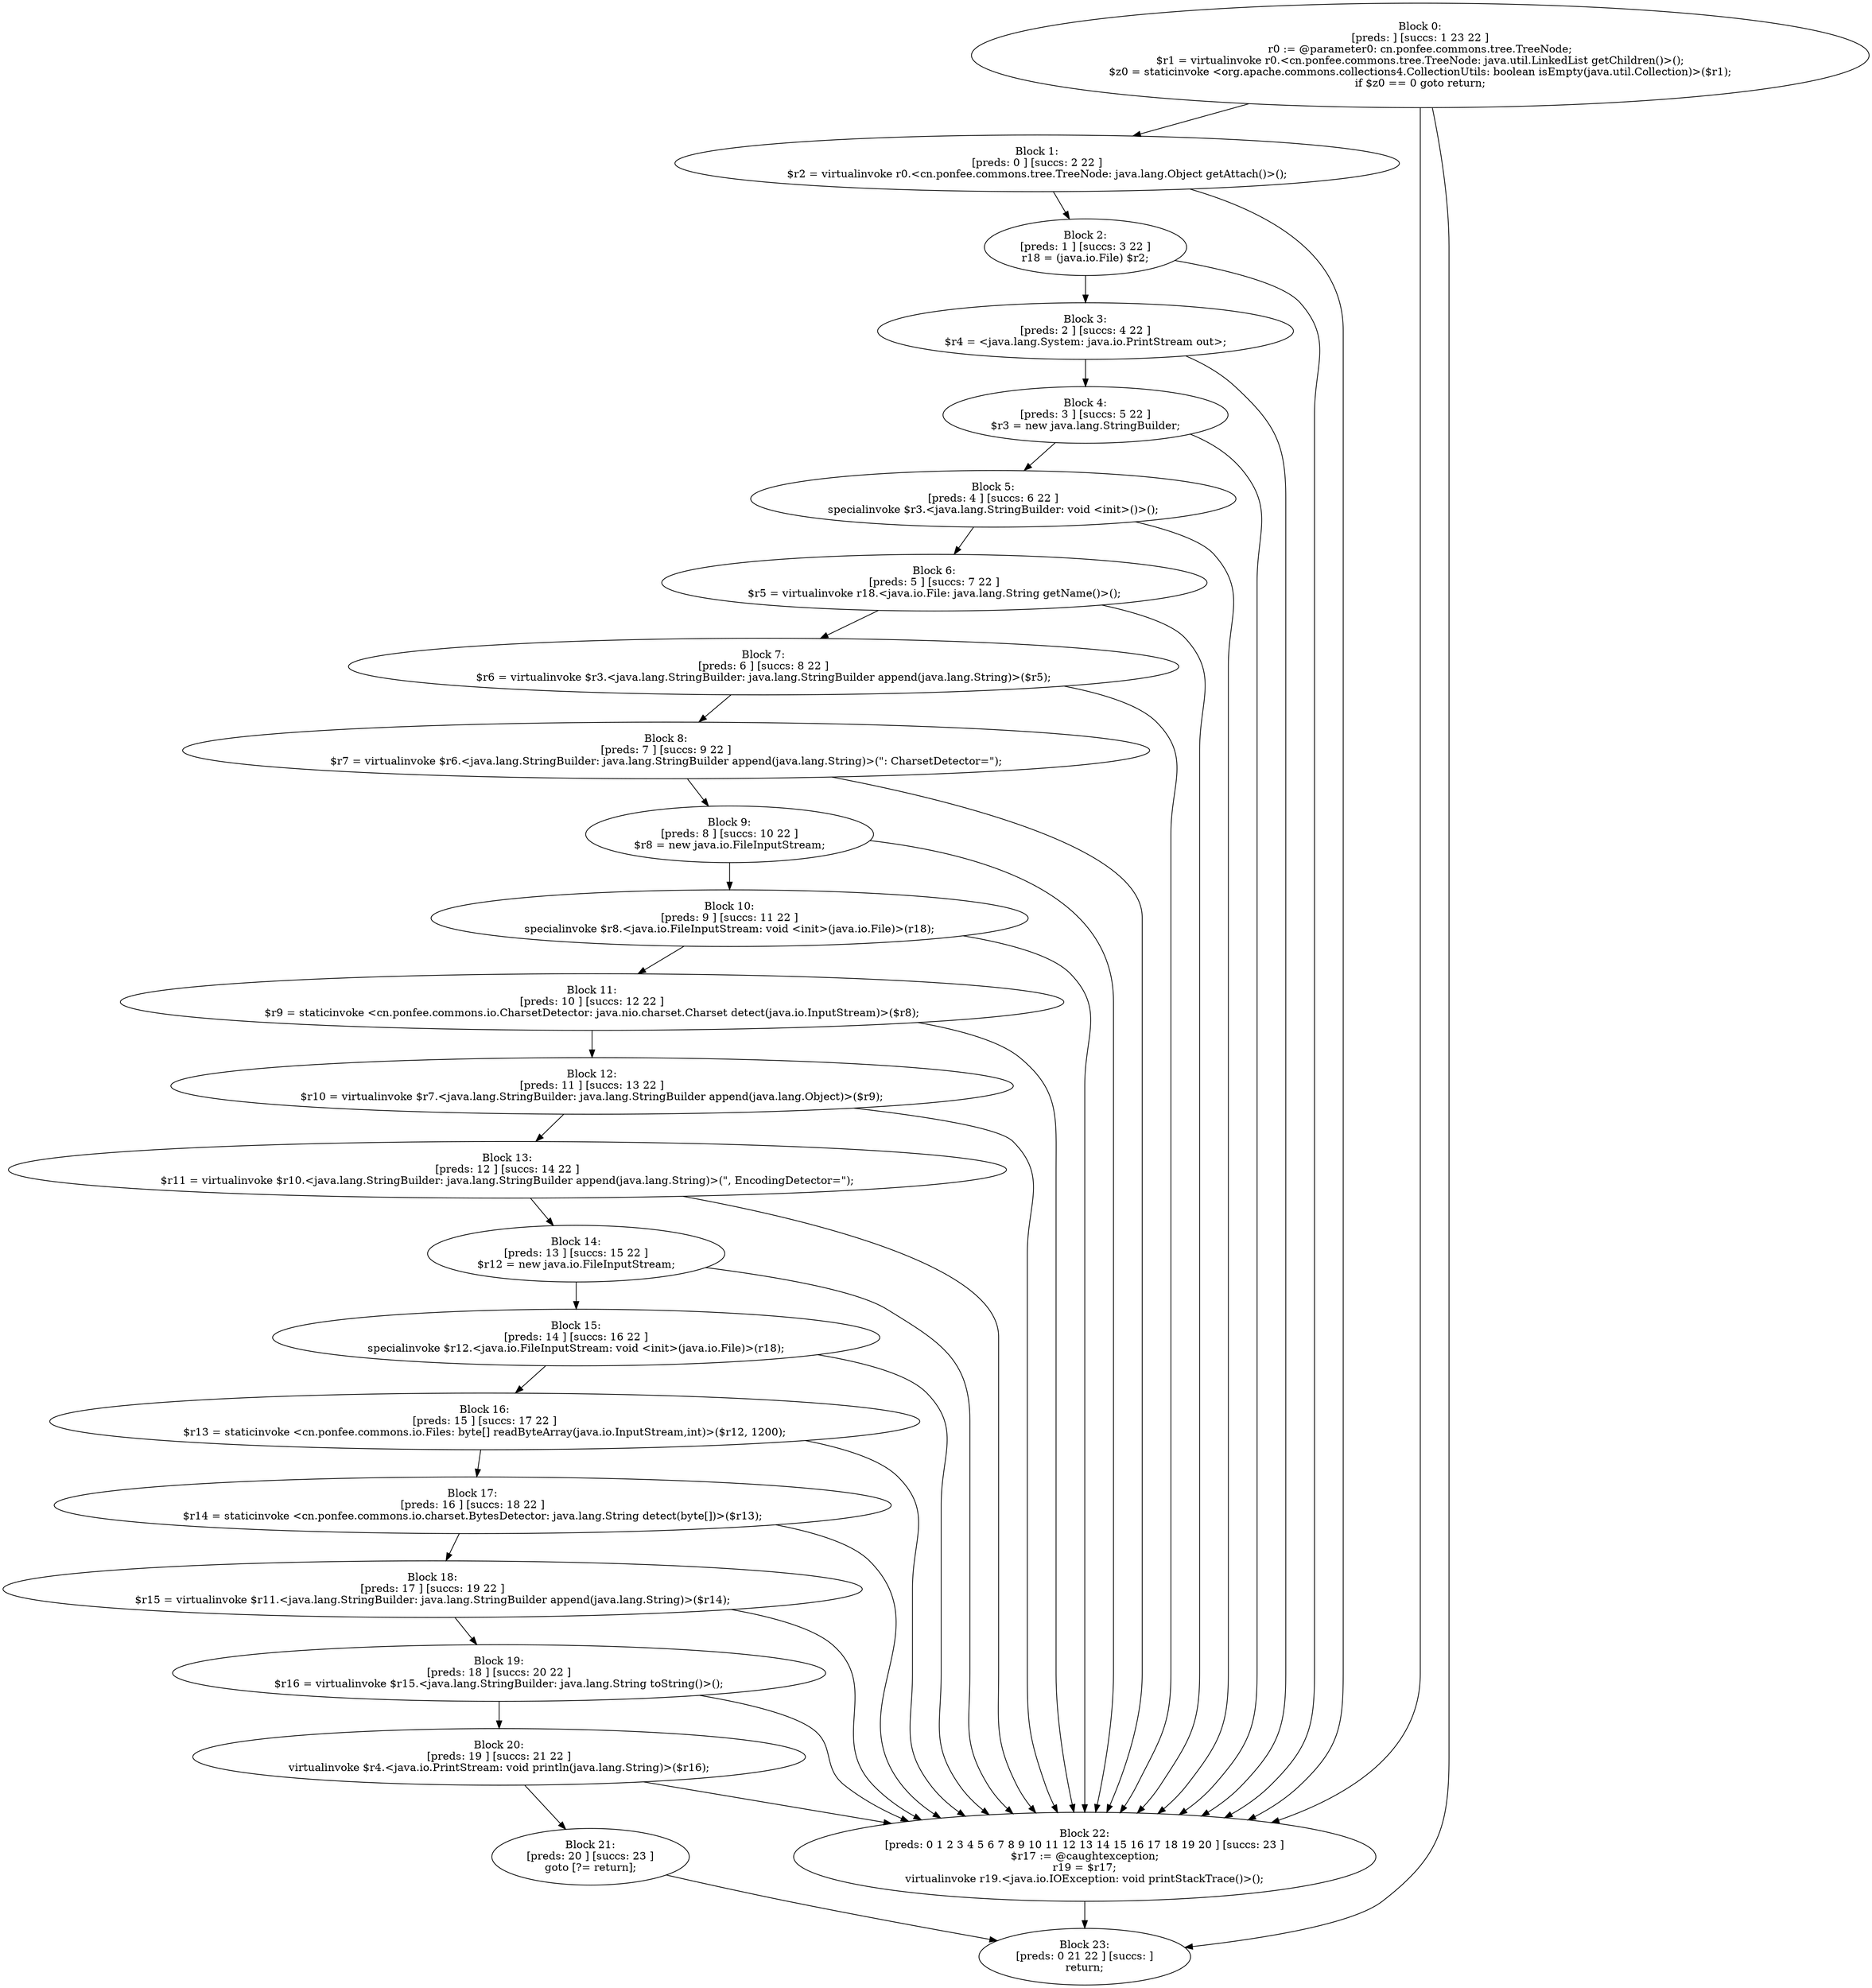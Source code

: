 digraph "unitGraph" {
    "Block 0:
[preds: ] [succs: 1 23 22 ]
r0 := @parameter0: cn.ponfee.commons.tree.TreeNode;
$r1 = virtualinvoke r0.<cn.ponfee.commons.tree.TreeNode: java.util.LinkedList getChildren()>();
$z0 = staticinvoke <org.apache.commons.collections4.CollectionUtils: boolean isEmpty(java.util.Collection)>($r1);
if $z0 == 0 goto return;
"
    "Block 1:
[preds: 0 ] [succs: 2 22 ]
$r2 = virtualinvoke r0.<cn.ponfee.commons.tree.TreeNode: java.lang.Object getAttach()>();
"
    "Block 2:
[preds: 1 ] [succs: 3 22 ]
r18 = (java.io.File) $r2;
"
    "Block 3:
[preds: 2 ] [succs: 4 22 ]
$r4 = <java.lang.System: java.io.PrintStream out>;
"
    "Block 4:
[preds: 3 ] [succs: 5 22 ]
$r3 = new java.lang.StringBuilder;
"
    "Block 5:
[preds: 4 ] [succs: 6 22 ]
specialinvoke $r3.<java.lang.StringBuilder: void <init>()>();
"
    "Block 6:
[preds: 5 ] [succs: 7 22 ]
$r5 = virtualinvoke r18.<java.io.File: java.lang.String getName()>();
"
    "Block 7:
[preds: 6 ] [succs: 8 22 ]
$r6 = virtualinvoke $r3.<java.lang.StringBuilder: java.lang.StringBuilder append(java.lang.String)>($r5);
"
    "Block 8:
[preds: 7 ] [succs: 9 22 ]
$r7 = virtualinvoke $r6.<java.lang.StringBuilder: java.lang.StringBuilder append(java.lang.String)>(\": CharsetDetector=\");
"
    "Block 9:
[preds: 8 ] [succs: 10 22 ]
$r8 = new java.io.FileInputStream;
"
    "Block 10:
[preds: 9 ] [succs: 11 22 ]
specialinvoke $r8.<java.io.FileInputStream: void <init>(java.io.File)>(r18);
"
    "Block 11:
[preds: 10 ] [succs: 12 22 ]
$r9 = staticinvoke <cn.ponfee.commons.io.CharsetDetector: java.nio.charset.Charset detect(java.io.InputStream)>($r8);
"
    "Block 12:
[preds: 11 ] [succs: 13 22 ]
$r10 = virtualinvoke $r7.<java.lang.StringBuilder: java.lang.StringBuilder append(java.lang.Object)>($r9);
"
    "Block 13:
[preds: 12 ] [succs: 14 22 ]
$r11 = virtualinvoke $r10.<java.lang.StringBuilder: java.lang.StringBuilder append(java.lang.String)>(\", EncodingDetector=\");
"
    "Block 14:
[preds: 13 ] [succs: 15 22 ]
$r12 = new java.io.FileInputStream;
"
    "Block 15:
[preds: 14 ] [succs: 16 22 ]
specialinvoke $r12.<java.io.FileInputStream: void <init>(java.io.File)>(r18);
"
    "Block 16:
[preds: 15 ] [succs: 17 22 ]
$r13 = staticinvoke <cn.ponfee.commons.io.Files: byte[] readByteArray(java.io.InputStream,int)>($r12, 1200);
"
    "Block 17:
[preds: 16 ] [succs: 18 22 ]
$r14 = staticinvoke <cn.ponfee.commons.io.charset.BytesDetector: java.lang.String detect(byte[])>($r13);
"
    "Block 18:
[preds: 17 ] [succs: 19 22 ]
$r15 = virtualinvoke $r11.<java.lang.StringBuilder: java.lang.StringBuilder append(java.lang.String)>($r14);
"
    "Block 19:
[preds: 18 ] [succs: 20 22 ]
$r16 = virtualinvoke $r15.<java.lang.StringBuilder: java.lang.String toString()>();
"
    "Block 20:
[preds: 19 ] [succs: 21 22 ]
virtualinvoke $r4.<java.io.PrintStream: void println(java.lang.String)>($r16);
"
    "Block 21:
[preds: 20 ] [succs: 23 ]
goto [?= return];
"
    "Block 22:
[preds: 0 1 2 3 4 5 6 7 8 9 10 11 12 13 14 15 16 17 18 19 20 ] [succs: 23 ]
$r17 := @caughtexception;
r19 = $r17;
virtualinvoke r19.<java.io.IOException: void printStackTrace()>();
"
    "Block 23:
[preds: 0 21 22 ] [succs: ]
return;
"
    "Block 0:
[preds: ] [succs: 1 23 22 ]
r0 := @parameter0: cn.ponfee.commons.tree.TreeNode;
$r1 = virtualinvoke r0.<cn.ponfee.commons.tree.TreeNode: java.util.LinkedList getChildren()>();
$z0 = staticinvoke <org.apache.commons.collections4.CollectionUtils: boolean isEmpty(java.util.Collection)>($r1);
if $z0 == 0 goto return;
"->"Block 1:
[preds: 0 ] [succs: 2 22 ]
$r2 = virtualinvoke r0.<cn.ponfee.commons.tree.TreeNode: java.lang.Object getAttach()>();
";
    "Block 0:
[preds: ] [succs: 1 23 22 ]
r0 := @parameter0: cn.ponfee.commons.tree.TreeNode;
$r1 = virtualinvoke r0.<cn.ponfee.commons.tree.TreeNode: java.util.LinkedList getChildren()>();
$z0 = staticinvoke <org.apache.commons.collections4.CollectionUtils: boolean isEmpty(java.util.Collection)>($r1);
if $z0 == 0 goto return;
"->"Block 23:
[preds: 0 21 22 ] [succs: ]
return;
";
    "Block 0:
[preds: ] [succs: 1 23 22 ]
r0 := @parameter0: cn.ponfee.commons.tree.TreeNode;
$r1 = virtualinvoke r0.<cn.ponfee.commons.tree.TreeNode: java.util.LinkedList getChildren()>();
$z0 = staticinvoke <org.apache.commons.collections4.CollectionUtils: boolean isEmpty(java.util.Collection)>($r1);
if $z0 == 0 goto return;
"->"Block 22:
[preds: 0 1 2 3 4 5 6 7 8 9 10 11 12 13 14 15 16 17 18 19 20 ] [succs: 23 ]
$r17 := @caughtexception;
r19 = $r17;
virtualinvoke r19.<java.io.IOException: void printStackTrace()>();
";
    "Block 1:
[preds: 0 ] [succs: 2 22 ]
$r2 = virtualinvoke r0.<cn.ponfee.commons.tree.TreeNode: java.lang.Object getAttach()>();
"->"Block 2:
[preds: 1 ] [succs: 3 22 ]
r18 = (java.io.File) $r2;
";
    "Block 1:
[preds: 0 ] [succs: 2 22 ]
$r2 = virtualinvoke r0.<cn.ponfee.commons.tree.TreeNode: java.lang.Object getAttach()>();
"->"Block 22:
[preds: 0 1 2 3 4 5 6 7 8 9 10 11 12 13 14 15 16 17 18 19 20 ] [succs: 23 ]
$r17 := @caughtexception;
r19 = $r17;
virtualinvoke r19.<java.io.IOException: void printStackTrace()>();
";
    "Block 2:
[preds: 1 ] [succs: 3 22 ]
r18 = (java.io.File) $r2;
"->"Block 3:
[preds: 2 ] [succs: 4 22 ]
$r4 = <java.lang.System: java.io.PrintStream out>;
";
    "Block 2:
[preds: 1 ] [succs: 3 22 ]
r18 = (java.io.File) $r2;
"->"Block 22:
[preds: 0 1 2 3 4 5 6 7 8 9 10 11 12 13 14 15 16 17 18 19 20 ] [succs: 23 ]
$r17 := @caughtexception;
r19 = $r17;
virtualinvoke r19.<java.io.IOException: void printStackTrace()>();
";
    "Block 3:
[preds: 2 ] [succs: 4 22 ]
$r4 = <java.lang.System: java.io.PrintStream out>;
"->"Block 4:
[preds: 3 ] [succs: 5 22 ]
$r3 = new java.lang.StringBuilder;
";
    "Block 3:
[preds: 2 ] [succs: 4 22 ]
$r4 = <java.lang.System: java.io.PrintStream out>;
"->"Block 22:
[preds: 0 1 2 3 4 5 6 7 8 9 10 11 12 13 14 15 16 17 18 19 20 ] [succs: 23 ]
$r17 := @caughtexception;
r19 = $r17;
virtualinvoke r19.<java.io.IOException: void printStackTrace()>();
";
    "Block 4:
[preds: 3 ] [succs: 5 22 ]
$r3 = new java.lang.StringBuilder;
"->"Block 5:
[preds: 4 ] [succs: 6 22 ]
specialinvoke $r3.<java.lang.StringBuilder: void <init>()>();
";
    "Block 4:
[preds: 3 ] [succs: 5 22 ]
$r3 = new java.lang.StringBuilder;
"->"Block 22:
[preds: 0 1 2 3 4 5 6 7 8 9 10 11 12 13 14 15 16 17 18 19 20 ] [succs: 23 ]
$r17 := @caughtexception;
r19 = $r17;
virtualinvoke r19.<java.io.IOException: void printStackTrace()>();
";
    "Block 5:
[preds: 4 ] [succs: 6 22 ]
specialinvoke $r3.<java.lang.StringBuilder: void <init>()>();
"->"Block 6:
[preds: 5 ] [succs: 7 22 ]
$r5 = virtualinvoke r18.<java.io.File: java.lang.String getName()>();
";
    "Block 5:
[preds: 4 ] [succs: 6 22 ]
specialinvoke $r3.<java.lang.StringBuilder: void <init>()>();
"->"Block 22:
[preds: 0 1 2 3 4 5 6 7 8 9 10 11 12 13 14 15 16 17 18 19 20 ] [succs: 23 ]
$r17 := @caughtexception;
r19 = $r17;
virtualinvoke r19.<java.io.IOException: void printStackTrace()>();
";
    "Block 6:
[preds: 5 ] [succs: 7 22 ]
$r5 = virtualinvoke r18.<java.io.File: java.lang.String getName()>();
"->"Block 7:
[preds: 6 ] [succs: 8 22 ]
$r6 = virtualinvoke $r3.<java.lang.StringBuilder: java.lang.StringBuilder append(java.lang.String)>($r5);
";
    "Block 6:
[preds: 5 ] [succs: 7 22 ]
$r5 = virtualinvoke r18.<java.io.File: java.lang.String getName()>();
"->"Block 22:
[preds: 0 1 2 3 4 5 6 7 8 9 10 11 12 13 14 15 16 17 18 19 20 ] [succs: 23 ]
$r17 := @caughtexception;
r19 = $r17;
virtualinvoke r19.<java.io.IOException: void printStackTrace()>();
";
    "Block 7:
[preds: 6 ] [succs: 8 22 ]
$r6 = virtualinvoke $r3.<java.lang.StringBuilder: java.lang.StringBuilder append(java.lang.String)>($r5);
"->"Block 8:
[preds: 7 ] [succs: 9 22 ]
$r7 = virtualinvoke $r6.<java.lang.StringBuilder: java.lang.StringBuilder append(java.lang.String)>(\": CharsetDetector=\");
";
    "Block 7:
[preds: 6 ] [succs: 8 22 ]
$r6 = virtualinvoke $r3.<java.lang.StringBuilder: java.lang.StringBuilder append(java.lang.String)>($r5);
"->"Block 22:
[preds: 0 1 2 3 4 5 6 7 8 9 10 11 12 13 14 15 16 17 18 19 20 ] [succs: 23 ]
$r17 := @caughtexception;
r19 = $r17;
virtualinvoke r19.<java.io.IOException: void printStackTrace()>();
";
    "Block 8:
[preds: 7 ] [succs: 9 22 ]
$r7 = virtualinvoke $r6.<java.lang.StringBuilder: java.lang.StringBuilder append(java.lang.String)>(\": CharsetDetector=\");
"->"Block 9:
[preds: 8 ] [succs: 10 22 ]
$r8 = new java.io.FileInputStream;
";
    "Block 8:
[preds: 7 ] [succs: 9 22 ]
$r7 = virtualinvoke $r6.<java.lang.StringBuilder: java.lang.StringBuilder append(java.lang.String)>(\": CharsetDetector=\");
"->"Block 22:
[preds: 0 1 2 3 4 5 6 7 8 9 10 11 12 13 14 15 16 17 18 19 20 ] [succs: 23 ]
$r17 := @caughtexception;
r19 = $r17;
virtualinvoke r19.<java.io.IOException: void printStackTrace()>();
";
    "Block 9:
[preds: 8 ] [succs: 10 22 ]
$r8 = new java.io.FileInputStream;
"->"Block 10:
[preds: 9 ] [succs: 11 22 ]
specialinvoke $r8.<java.io.FileInputStream: void <init>(java.io.File)>(r18);
";
    "Block 9:
[preds: 8 ] [succs: 10 22 ]
$r8 = new java.io.FileInputStream;
"->"Block 22:
[preds: 0 1 2 3 4 5 6 7 8 9 10 11 12 13 14 15 16 17 18 19 20 ] [succs: 23 ]
$r17 := @caughtexception;
r19 = $r17;
virtualinvoke r19.<java.io.IOException: void printStackTrace()>();
";
    "Block 10:
[preds: 9 ] [succs: 11 22 ]
specialinvoke $r8.<java.io.FileInputStream: void <init>(java.io.File)>(r18);
"->"Block 11:
[preds: 10 ] [succs: 12 22 ]
$r9 = staticinvoke <cn.ponfee.commons.io.CharsetDetector: java.nio.charset.Charset detect(java.io.InputStream)>($r8);
";
    "Block 10:
[preds: 9 ] [succs: 11 22 ]
specialinvoke $r8.<java.io.FileInputStream: void <init>(java.io.File)>(r18);
"->"Block 22:
[preds: 0 1 2 3 4 5 6 7 8 9 10 11 12 13 14 15 16 17 18 19 20 ] [succs: 23 ]
$r17 := @caughtexception;
r19 = $r17;
virtualinvoke r19.<java.io.IOException: void printStackTrace()>();
";
    "Block 11:
[preds: 10 ] [succs: 12 22 ]
$r9 = staticinvoke <cn.ponfee.commons.io.CharsetDetector: java.nio.charset.Charset detect(java.io.InputStream)>($r8);
"->"Block 12:
[preds: 11 ] [succs: 13 22 ]
$r10 = virtualinvoke $r7.<java.lang.StringBuilder: java.lang.StringBuilder append(java.lang.Object)>($r9);
";
    "Block 11:
[preds: 10 ] [succs: 12 22 ]
$r9 = staticinvoke <cn.ponfee.commons.io.CharsetDetector: java.nio.charset.Charset detect(java.io.InputStream)>($r8);
"->"Block 22:
[preds: 0 1 2 3 4 5 6 7 8 9 10 11 12 13 14 15 16 17 18 19 20 ] [succs: 23 ]
$r17 := @caughtexception;
r19 = $r17;
virtualinvoke r19.<java.io.IOException: void printStackTrace()>();
";
    "Block 12:
[preds: 11 ] [succs: 13 22 ]
$r10 = virtualinvoke $r7.<java.lang.StringBuilder: java.lang.StringBuilder append(java.lang.Object)>($r9);
"->"Block 13:
[preds: 12 ] [succs: 14 22 ]
$r11 = virtualinvoke $r10.<java.lang.StringBuilder: java.lang.StringBuilder append(java.lang.String)>(\", EncodingDetector=\");
";
    "Block 12:
[preds: 11 ] [succs: 13 22 ]
$r10 = virtualinvoke $r7.<java.lang.StringBuilder: java.lang.StringBuilder append(java.lang.Object)>($r9);
"->"Block 22:
[preds: 0 1 2 3 4 5 6 7 8 9 10 11 12 13 14 15 16 17 18 19 20 ] [succs: 23 ]
$r17 := @caughtexception;
r19 = $r17;
virtualinvoke r19.<java.io.IOException: void printStackTrace()>();
";
    "Block 13:
[preds: 12 ] [succs: 14 22 ]
$r11 = virtualinvoke $r10.<java.lang.StringBuilder: java.lang.StringBuilder append(java.lang.String)>(\", EncodingDetector=\");
"->"Block 14:
[preds: 13 ] [succs: 15 22 ]
$r12 = new java.io.FileInputStream;
";
    "Block 13:
[preds: 12 ] [succs: 14 22 ]
$r11 = virtualinvoke $r10.<java.lang.StringBuilder: java.lang.StringBuilder append(java.lang.String)>(\", EncodingDetector=\");
"->"Block 22:
[preds: 0 1 2 3 4 5 6 7 8 9 10 11 12 13 14 15 16 17 18 19 20 ] [succs: 23 ]
$r17 := @caughtexception;
r19 = $r17;
virtualinvoke r19.<java.io.IOException: void printStackTrace()>();
";
    "Block 14:
[preds: 13 ] [succs: 15 22 ]
$r12 = new java.io.FileInputStream;
"->"Block 15:
[preds: 14 ] [succs: 16 22 ]
specialinvoke $r12.<java.io.FileInputStream: void <init>(java.io.File)>(r18);
";
    "Block 14:
[preds: 13 ] [succs: 15 22 ]
$r12 = new java.io.FileInputStream;
"->"Block 22:
[preds: 0 1 2 3 4 5 6 7 8 9 10 11 12 13 14 15 16 17 18 19 20 ] [succs: 23 ]
$r17 := @caughtexception;
r19 = $r17;
virtualinvoke r19.<java.io.IOException: void printStackTrace()>();
";
    "Block 15:
[preds: 14 ] [succs: 16 22 ]
specialinvoke $r12.<java.io.FileInputStream: void <init>(java.io.File)>(r18);
"->"Block 16:
[preds: 15 ] [succs: 17 22 ]
$r13 = staticinvoke <cn.ponfee.commons.io.Files: byte[] readByteArray(java.io.InputStream,int)>($r12, 1200);
";
    "Block 15:
[preds: 14 ] [succs: 16 22 ]
specialinvoke $r12.<java.io.FileInputStream: void <init>(java.io.File)>(r18);
"->"Block 22:
[preds: 0 1 2 3 4 5 6 7 8 9 10 11 12 13 14 15 16 17 18 19 20 ] [succs: 23 ]
$r17 := @caughtexception;
r19 = $r17;
virtualinvoke r19.<java.io.IOException: void printStackTrace()>();
";
    "Block 16:
[preds: 15 ] [succs: 17 22 ]
$r13 = staticinvoke <cn.ponfee.commons.io.Files: byte[] readByteArray(java.io.InputStream,int)>($r12, 1200);
"->"Block 17:
[preds: 16 ] [succs: 18 22 ]
$r14 = staticinvoke <cn.ponfee.commons.io.charset.BytesDetector: java.lang.String detect(byte[])>($r13);
";
    "Block 16:
[preds: 15 ] [succs: 17 22 ]
$r13 = staticinvoke <cn.ponfee.commons.io.Files: byte[] readByteArray(java.io.InputStream,int)>($r12, 1200);
"->"Block 22:
[preds: 0 1 2 3 4 5 6 7 8 9 10 11 12 13 14 15 16 17 18 19 20 ] [succs: 23 ]
$r17 := @caughtexception;
r19 = $r17;
virtualinvoke r19.<java.io.IOException: void printStackTrace()>();
";
    "Block 17:
[preds: 16 ] [succs: 18 22 ]
$r14 = staticinvoke <cn.ponfee.commons.io.charset.BytesDetector: java.lang.String detect(byte[])>($r13);
"->"Block 18:
[preds: 17 ] [succs: 19 22 ]
$r15 = virtualinvoke $r11.<java.lang.StringBuilder: java.lang.StringBuilder append(java.lang.String)>($r14);
";
    "Block 17:
[preds: 16 ] [succs: 18 22 ]
$r14 = staticinvoke <cn.ponfee.commons.io.charset.BytesDetector: java.lang.String detect(byte[])>($r13);
"->"Block 22:
[preds: 0 1 2 3 4 5 6 7 8 9 10 11 12 13 14 15 16 17 18 19 20 ] [succs: 23 ]
$r17 := @caughtexception;
r19 = $r17;
virtualinvoke r19.<java.io.IOException: void printStackTrace()>();
";
    "Block 18:
[preds: 17 ] [succs: 19 22 ]
$r15 = virtualinvoke $r11.<java.lang.StringBuilder: java.lang.StringBuilder append(java.lang.String)>($r14);
"->"Block 19:
[preds: 18 ] [succs: 20 22 ]
$r16 = virtualinvoke $r15.<java.lang.StringBuilder: java.lang.String toString()>();
";
    "Block 18:
[preds: 17 ] [succs: 19 22 ]
$r15 = virtualinvoke $r11.<java.lang.StringBuilder: java.lang.StringBuilder append(java.lang.String)>($r14);
"->"Block 22:
[preds: 0 1 2 3 4 5 6 7 8 9 10 11 12 13 14 15 16 17 18 19 20 ] [succs: 23 ]
$r17 := @caughtexception;
r19 = $r17;
virtualinvoke r19.<java.io.IOException: void printStackTrace()>();
";
    "Block 19:
[preds: 18 ] [succs: 20 22 ]
$r16 = virtualinvoke $r15.<java.lang.StringBuilder: java.lang.String toString()>();
"->"Block 20:
[preds: 19 ] [succs: 21 22 ]
virtualinvoke $r4.<java.io.PrintStream: void println(java.lang.String)>($r16);
";
    "Block 19:
[preds: 18 ] [succs: 20 22 ]
$r16 = virtualinvoke $r15.<java.lang.StringBuilder: java.lang.String toString()>();
"->"Block 22:
[preds: 0 1 2 3 4 5 6 7 8 9 10 11 12 13 14 15 16 17 18 19 20 ] [succs: 23 ]
$r17 := @caughtexception;
r19 = $r17;
virtualinvoke r19.<java.io.IOException: void printStackTrace()>();
";
    "Block 20:
[preds: 19 ] [succs: 21 22 ]
virtualinvoke $r4.<java.io.PrintStream: void println(java.lang.String)>($r16);
"->"Block 21:
[preds: 20 ] [succs: 23 ]
goto [?= return];
";
    "Block 20:
[preds: 19 ] [succs: 21 22 ]
virtualinvoke $r4.<java.io.PrintStream: void println(java.lang.String)>($r16);
"->"Block 22:
[preds: 0 1 2 3 4 5 6 7 8 9 10 11 12 13 14 15 16 17 18 19 20 ] [succs: 23 ]
$r17 := @caughtexception;
r19 = $r17;
virtualinvoke r19.<java.io.IOException: void printStackTrace()>();
";
    "Block 21:
[preds: 20 ] [succs: 23 ]
goto [?= return];
"->"Block 23:
[preds: 0 21 22 ] [succs: ]
return;
";
    "Block 22:
[preds: 0 1 2 3 4 5 6 7 8 9 10 11 12 13 14 15 16 17 18 19 20 ] [succs: 23 ]
$r17 := @caughtexception;
r19 = $r17;
virtualinvoke r19.<java.io.IOException: void printStackTrace()>();
"->"Block 23:
[preds: 0 21 22 ] [succs: ]
return;
";
}
